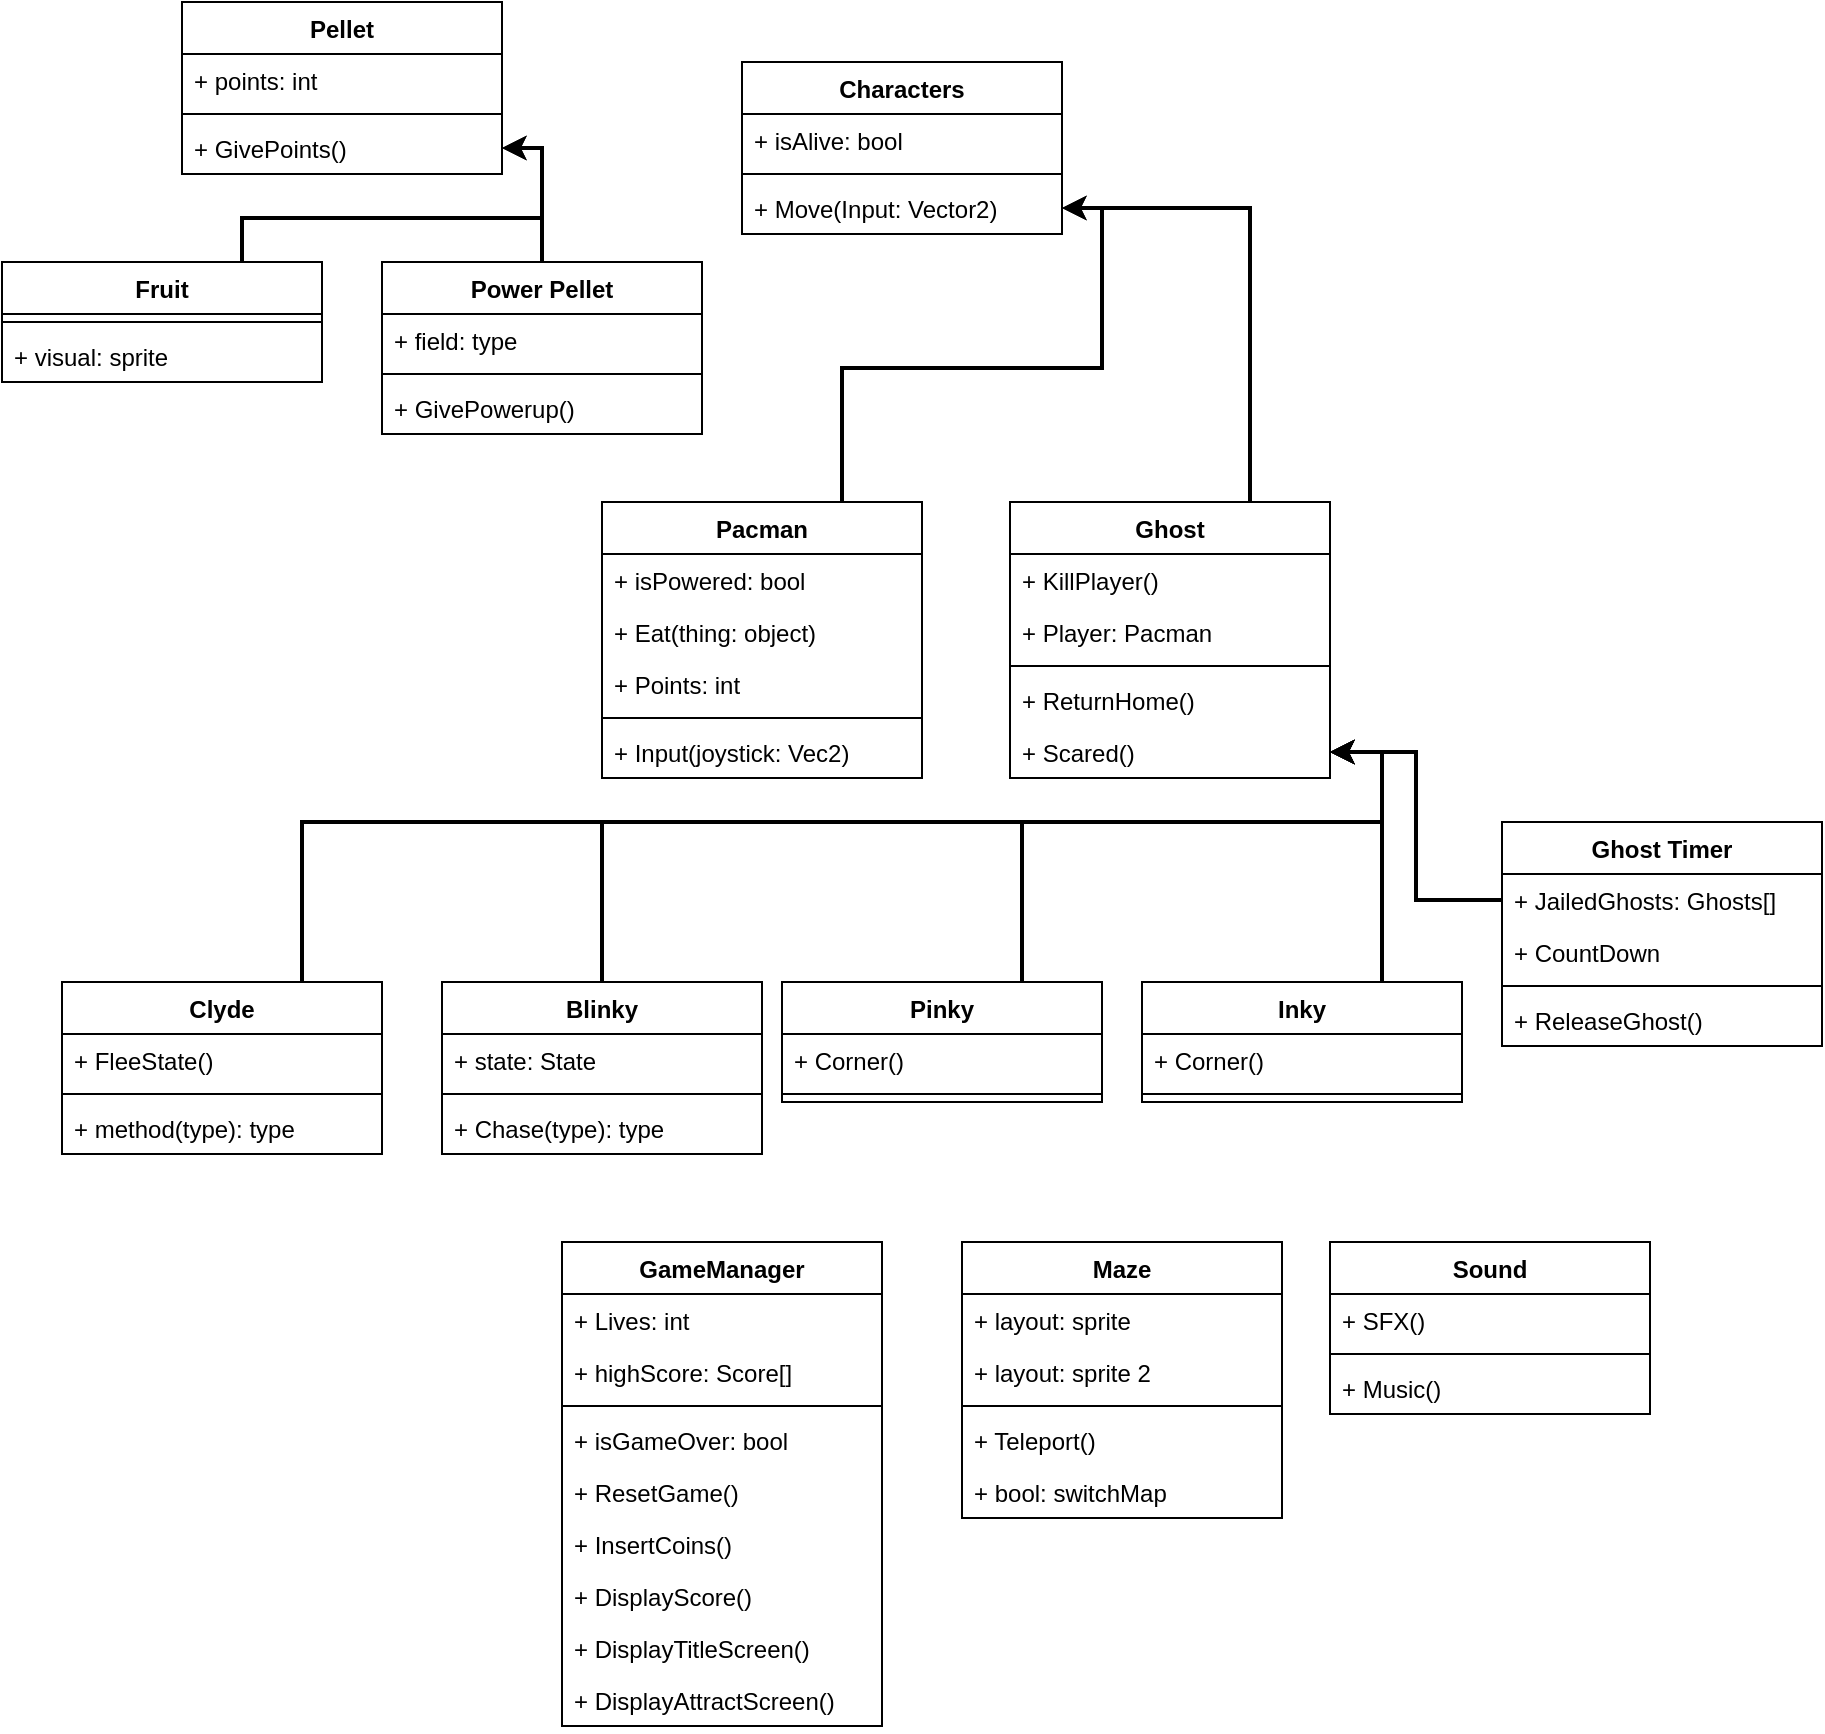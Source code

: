 <mxfile version="27.1.6">
  <diagram name="Page-1" id="9QtRuqR8rEv3fwrVjtnL">
    <mxGraphModel dx="3258" dy="2507" grid="1" gridSize="10" guides="1" tooltips="1" connect="1" arrows="1" fold="1" page="1" pageScale="1" pageWidth="827" pageHeight="1169" math="0" shadow="0">
      <root>
        <mxCell id="0" />
        <mxCell id="1" parent="0" />
        <mxCell id="lzwGe7ypfGUDHukzvP_b-1" style="edgeStyle=orthogonalEdgeStyle;rounded=0;orthogonalLoop=1;jettySize=auto;html=1;exitX=0.75;exitY=0;exitDx=0;exitDy=0;entryX=1;entryY=0.5;entryDx=0;entryDy=0;strokeWidth=2;" edge="1" parent="1" source="lzwGe7ypfGUDHukzvP_b-2" target="lzwGe7ypfGUDHukzvP_b-53">
          <mxGeometry relative="1" as="geometry" />
        </mxCell>
        <mxCell id="lzwGe7ypfGUDHukzvP_b-2" value="Pacman" style="swimlane;fontStyle=1;align=center;verticalAlign=top;childLayout=stackLayout;horizontal=1;startSize=26;horizontalStack=0;resizeParent=1;resizeParentMax=0;resizeLast=0;collapsible=1;marginBottom=0;whiteSpace=wrap;html=1;" vertex="1" parent="1">
          <mxGeometry x="50" y="-30" width="160" height="138" as="geometry">
            <mxRectangle x="40" y="30" width="80" height="30" as="alternateBounds" />
          </mxGeometry>
        </mxCell>
        <mxCell id="lzwGe7ypfGUDHukzvP_b-3" value="+ isPowered: bool&lt;span style=&quot;color: rgba(0, 0, 0, 0); font-family: monospace; font-size: 0px; text-wrap-mode: nowrap;&quot;&gt;%3CmxGraphModel%3E%3Croot%3E%3CmxCell%20id%3D%220%22%2F%3E%3CmxCell%20id%3D%221%22%20parent%3D%220%22%2F%3E%3CmxCell%20id%3D%222%22%20value%3D%22%2B%20Points%3A%20int%22%20style%3D%22text%3BstrokeColor%3Dnone%3BfillColor%3Dnone%3Balign%3Dleft%3BverticalAlign%3Dtop%3BspacingLeft%3D4%3BspacingRight%3D4%3Boverflow%3Dhidden%3Brotatable%3D0%3Bpoints%3D%5B%5B0%2C0.5%5D%2C%5B1%2C0.5%5D%5D%3BportConstraint%3Deastwest%3BwhiteSpace%3Dwrap%3Bhtml%3D1%3B%22%20vertex%3D%221%22%20parent%3D%221%22%3E%3CmxGeometry%20x%3D%2240%22%20y%3D%2256%22%20width%3D%22160%22%20height%3D%2226%22%20as%3D%22geometry%22%2F%3E%3C%2FmxCell%3E%3C%2Froot%3E%3C%2FmxGraphModel%3E&lt;/span&gt;" style="text;strokeColor=none;fillColor=none;align=left;verticalAlign=top;spacingLeft=4;spacingRight=4;overflow=hidden;rotatable=0;points=[[0,0.5],[1,0.5]];portConstraint=eastwest;whiteSpace=wrap;html=1;" vertex="1" parent="lzwGe7ypfGUDHukzvP_b-2">
          <mxGeometry y="26" width="160" height="26" as="geometry" />
        </mxCell>
        <mxCell id="lzwGe7ypfGUDHukzvP_b-4" value="+ Eat(thing: object)" style="text;strokeColor=none;fillColor=none;align=left;verticalAlign=top;spacingLeft=4;spacingRight=4;overflow=hidden;rotatable=0;points=[[0,0.5],[1,0.5]];portConstraint=eastwest;whiteSpace=wrap;html=1;" vertex="1" parent="lzwGe7ypfGUDHukzvP_b-2">
          <mxGeometry y="52" width="160" height="26" as="geometry" />
        </mxCell>
        <mxCell id="lzwGe7ypfGUDHukzvP_b-5" value="+ Points: int" style="text;strokeColor=none;fillColor=none;align=left;verticalAlign=top;spacingLeft=4;spacingRight=4;overflow=hidden;rotatable=0;points=[[0,0.5],[1,0.5]];portConstraint=eastwest;whiteSpace=wrap;html=1;" vertex="1" parent="lzwGe7ypfGUDHukzvP_b-2">
          <mxGeometry y="78" width="160" height="26" as="geometry" />
        </mxCell>
        <mxCell id="lzwGe7ypfGUDHukzvP_b-6" value="" style="line;strokeWidth=1;fillColor=none;align=left;verticalAlign=middle;spacingTop=-1;spacingLeft=3;spacingRight=3;rotatable=0;labelPosition=right;points=[];portConstraint=eastwest;strokeColor=inherit;" vertex="1" parent="lzwGe7ypfGUDHukzvP_b-2">
          <mxGeometry y="104" width="160" height="8" as="geometry" />
        </mxCell>
        <mxCell id="lzwGe7ypfGUDHukzvP_b-7" value="+ Input(joystick: Vec2)" style="text;strokeColor=none;fillColor=none;align=left;verticalAlign=top;spacingLeft=4;spacingRight=4;overflow=hidden;rotatable=0;points=[[0,0.5],[1,0.5]];portConstraint=eastwest;whiteSpace=wrap;html=1;" vertex="1" parent="lzwGe7ypfGUDHukzvP_b-2">
          <mxGeometry y="112" width="160" height="26" as="geometry" />
        </mxCell>
        <mxCell id="lzwGe7ypfGUDHukzvP_b-8" style="edgeStyle=orthogonalEdgeStyle;rounded=0;orthogonalLoop=1;jettySize=auto;html=1;exitX=0.75;exitY=0;exitDx=0;exitDy=0;entryX=1;entryY=0.5;entryDx=0;entryDy=0;strokeWidth=2;" edge="1" parent="1" source="lzwGe7ypfGUDHukzvP_b-9" target="lzwGe7ypfGUDHukzvP_b-53">
          <mxGeometry relative="1" as="geometry" />
        </mxCell>
        <mxCell id="lzwGe7ypfGUDHukzvP_b-9" value="Ghost" style="swimlane;fontStyle=1;align=center;verticalAlign=top;childLayout=stackLayout;horizontal=1;startSize=26;horizontalStack=0;resizeParent=1;resizeParentMax=0;resizeLast=0;collapsible=1;marginBottom=0;whiteSpace=wrap;html=1;" vertex="1" parent="1">
          <mxGeometry x="254" y="-30" width="160" height="138" as="geometry" />
        </mxCell>
        <mxCell id="lzwGe7ypfGUDHukzvP_b-10" value="+ KillPlayer()&lt;span style=&quot;color: rgba(0, 0, 0, 0); font-family: monospace; font-size: 0px; text-wrap-mode: nowrap;&quot;&gt;%3CmxGraphModel%3E%3Croot%3E%3CmxCell%20id%3D%220%22%2F%3E%3CmxCell%20id%3D%221%22%20parent%3D%220%22%2F%3E%3CmxCell%20id%3D%222%22%20value%3D%22%2B%20Points%3A%20int%22%20style%3D%22text%3BstrokeColor%3Dnone%3BfillColor%3Dnone%3Balign%3Dleft%3BverticalAlign%3Dtop%3BspacingLeft%3D4%3BspacingRight%3D4%3Boverflow%3Dhidden%3Brotatable%3D0%3Bpoints%3D%5B%5B0%2C0.5%5D%2C%5B1%2C0.5%5D%5D%3BportConstraint%3Deastwest%3BwhiteSpace%3Dwrap%3Bhtml%3D1%3B%22%20vertex%3D%221%22%20parent%3D%221%22%3E%3CmxGeometry%20x%3D%2240%22%20y%3D%2256%22%20width%3D%22160%22%20height%3D%2226%22%20as%3D%22geometry%22%2F%3E%3C%2FmxCell%3E%3C%2Froot%3E%3C%2FmxGraphModel%3E&lt;/span&gt;&lt;span style=&quot;color: rgba(0, 0, 0, 0); font-family: monospace; font-size: 0px; text-wrap-mode: nowrap;&quot;&gt;%3CmxGraphModel%3E%3Croot%3E%3CmxCell%20id%3D%220%22%2F%3E%3CmxCell%20id%3D%221%22%20parent%3D%220%22%2F%3E%3CmxCell%20id%3D%222%22%20value%3D%22%2B%20Points%3A%20int%22%20style%3D%22text%3BstrokeColor%3Dnone%3BfillColor%3Dnone%3Balign%3Dleft%3BverticalAlign%3Dtop%3BspacingLeft%3D4%3BspacingRight%3D4%3Boverflow%3Dhidden%3Brotatable%3D0%3Bpoints%3D%5B%5B0%2C0.5%5D%2C%5B1%2C0.5%5D%5D%3BportConstraint%3Deastwest%3BwhiteSpace%3Dwrap%3Bhtml%3D1%3B%22%20vertex%3D%221%22%20parent%3D%221%22%3E%3CmxGeometry%20x%3D%2240%22%20y%3D%2256%22%20width%3D%22160%22%20height%3D%2226%22%20as%3D%22geometry%22%2F%3E%3C%2FmxCell%3E%3C%2Froot%3E%3C%2FmxGraphModel%3E&lt;/span&gt;" style="text;strokeColor=none;fillColor=none;align=left;verticalAlign=top;spacingLeft=4;spacingRight=4;overflow=hidden;rotatable=0;points=[[0,0.5],[1,0.5]];portConstraint=eastwest;whiteSpace=wrap;html=1;" vertex="1" parent="lzwGe7ypfGUDHukzvP_b-9">
          <mxGeometry y="26" width="160" height="26" as="geometry" />
        </mxCell>
        <mxCell id="lzwGe7ypfGUDHukzvP_b-11" value="+ Player: Pacman" style="text;strokeColor=none;fillColor=none;align=left;verticalAlign=top;spacingLeft=4;spacingRight=4;overflow=hidden;rotatable=0;points=[[0,0.5],[1,0.5]];portConstraint=eastwest;whiteSpace=wrap;html=1;" vertex="1" parent="lzwGe7ypfGUDHukzvP_b-9">
          <mxGeometry y="52" width="160" height="26" as="geometry" />
        </mxCell>
        <mxCell id="lzwGe7ypfGUDHukzvP_b-12" value="" style="line;strokeWidth=1;fillColor=none;align=left;verticalAlign=middle;spacingTop=-1;spacingLeft=3;spacingRight=3;rotatable=0;labelPosition=right;points=[];portConstraint=eastwest;strokeColor=inherit;" vertex="1" parent="lzwGe7ypfGUDHukzvP_b-9">
          <mxGeometry y="78" width="160" height="8" as="geometry" />
        </mxCell>
        <mxCell id="lzwGe7ypfGUDHukzvP_b-13" value="+ ReturnHome()" style="text;strokeColor=none;fillColor=none;align=left;verticalAlign=top;spacingLeft=4;spacingRight=4;overflow=hidden;rotatable=0;points=[[0,0.5],[1,0.5]];portConstraint=eastwest;whiteSpace=wrap;html=1;" vertex="1" parent="lzwGe7ypfGUDHukzvP_b-9">
          <mxGeometry y="86" width="160" height="26" as="geometry" />
        </mxCell>
        <mxCell id="lzwGe7ypfGUDHukzvP_b-14" value="+ Scared()" style="text;strokeColor=none;fillColor=none;align=left;verticalAlign=top;spacingLeft=4;spacingRight=4;overflow=hidden;rotatable=0;points=[[0,0.5],[1,0.5]];portConstraint=eastwest;whiteSpace=wrap;html=1;" vertex="1" parent="lzwGe7ypfGUDHukzvP_b-9">
          <mxGeometry y="112" width="160" height="26" as="geometry" />
        </mxCell>
        <mxCell id="lzwGe7ypfGUDHukzvP_b-15" value="Pellet" style="swimlane;fontStyle=1;align=center;verticalAlign=top;childLayout=stackLayout;horizontal=1;startSize=26;horizontalStack=0;resizeParent=1;resizeParentMax=0;resizeLast=0;collapsible=1;marginBottom=0;whiteSpace=wrap;html=1;" vertex="1" parent="1">
          <mxGeometry x="-160" y="-280" width="160" height="86" as="geometry" />
        </mxCell>
        <mxCell id="lzwGe7ypfGUDHukzvP_b-16" value="+ points: int" style="text;strokeColor=none;fillColor=none;align=left;verticalAlign=top;spacingLeft=4;spacingRight=4;overflow=hidden;rotatable=0;points=[[0,0.5],[1,0.5]];portConstraint=eastwest;whiteSpace=wrap;html=1;" vertex="1" parent="lzwGe7ypfGUDHukzvP_b-15">
          <mxGeometry y="26" width="160" height="26" as="geometry" />
        </mxCell>
        <mxCell id="lzwGe7ypfGUDHukzvP_b-17" value="" style="line;strokeWidth=1;fillColor=none;align=left;verticalAlign=middle;spacingTop=-1;spacingLeft=3;spacingRight=3;rotatable=0;labelPosition=right;points=[];portConstraint=eastwest;strokeColor=inherit;" vertex="1" parent="lzwGe7ypfGUDHukzvP_b-15">
          <mxGeometry y="52" width="160" height="8" as="geometry" />
        </mxCell>
        <mxCell id="lzwGe7ypfGUDHukzvP_b-18" value="+ GivePoints()" style="text;strokeColor=none;fillColor=none;align=left;verticalAlign=top;spacingLeft=4;spacingRight=4;overflow=hidden;rotatable=0;points=[[0,0.5],[1,0.5]];portConstraint=eastwest;whiteSpace=wrap;html=1;" vertex="1" parent="lzwGe7ypfGUDHukzvP_b-15">
          <mxGeometry y="60" width="160" height="26" as="geometry" />
        </mxCell>
        <mxCell id="lzwGe7ypfGUDHukzvP_b-19" value="Ghost Timer" style="swimlane;fontStyle=1;align=center;verticalAlign=top;childLayout=stackLayout;horizontal=1;startSize=26;horizontalStack=0;resizeParent=1;resizeParentMax=0;resizeLast=0;collapsible=1;marginBottom=0;whiteSpace=wrap;html=1;" vertex="1" parent="1">
          <mxGeometry x="500" y="130" width="160" height="112" as="geometry" />
        </mxCell>
        <mxCell id="lzwGe7ypfGUDHukzvP_b-20" value="+ JailedGhosts: Ghosts[]" style="text;strokeColor=none;fillColor=none;align=left;verticalAlign=top;spacingLeft=4;spacingRight=4;overflow=hidden;rotatable=0;points=[[0,0.5],[1,0.5]];portConstraint=eastwest;whiteSpace=wrap;html=1;" vertex="1" parent="lzwGe7ypfGUDHukzvP_b-19">
          <mxGeometry y="26" width="160" height="26" as="geometry" />
        </mxCell>
        <mxCell id="lzwGe7ypfGUDHukzvP_b-21" value="+ CountDown" style="text;strokeColor=none;fillColor=none;align=left;verticalAlign=top;spacingLeft=4;spacingRight=4;overflow=hidden;rotatable=0;points=[[0,0.5],[1,0.5]];portConstraint=eastwest;whiteSpace=wrap;html=1;" vertex="1" parent="lzwGe7ypfGUDHukzvP_b-19">
          <mxGeometry y="52" width="160" height="26" as="geometry" />
        </mxCell>
        <mxCell id="lzwGe7ypfGUDHukzvP_b-22" value="" style="line;strokeWidth=1;fillColor=none;align=left;verticalAlign=middle;spacingTop=-1;spacingLeft=3;spacingRight=3;rotatable=0;labelPosition=right;points=[];portConstraint=eastwest;strokeColor=inherit;" vertex="1" parent="lzwGe7ypfGUDHukzvP_b-19">
          <mxGeometry y="78" width="160" height="8" as="geometry" />
        </mxCell>
        <mxCell id="lzwGe7ypfGUDHukzvP_b-23" value="+ ReleaseGhost()" style="text;strokeColor=none;fillColor=none;align=left;verticalAlign=top;spacingLeft=4;spacingRight=4;overflow=hidden;rotatable=0;points=[[0,0.5],[1,0.5]];portConstraint=eastwest;whiteSpace=wrap;html=1;" vertex="1" parent="lzwGe7ypfGUDHukzvP_b-19">
          <mxGeometry y="86" width="160" height="26" as="geometry" />
        </mxCell>
        <mxCell id="lzwGe7ypfGUDHukzvP_b-24" value="Sound" style="swimlane;fontStyle=1;align=center;verticalAlign=top;childLayout=stackLayout;horizontal=1;startSize=26;horizontalStack=0;resizeParent=1;resizeParentMax=0;resizeLast=0;collapsible=1;marginBottom=0;whiteSpace=wrap;html=1;" vertex="1" parent="1">
          <mxGeometry x="414" y="340" width="160" height="86" as="geometry" />
        </mxCell>
        <mxCell id="lzwGe7ypfGUDHukzvP_b-25" value="+ SFX()" style="text;strokeColor=none;fillColor=none;align=left;verticalAlign=top;spacingLeft=4;spacingRight=4;overflow=hidden;rotatable=0;points=[[0,0.5],[1,0.5]];portConstraint=eastwest;whiteSpace=wrap;html=1;" vertex="1" parent="lzwGe7ypfGUDHukzvP_b-24">
          <mxGeometry y="26" width="160" height="26" as="geometry" />
        </mxCell>
        <mxCell id="lzwGe7ypfGUDHukzvP_b-26" value="" style="line;strokeWidth=1;fillColor=none;align=left;verticalAlign=middle;spacingTop=-1;spacingLeft=3;spacingRight=3;rotatable=0;labelPosition=right;points=[];portConstraint=eastwest;strokeColor=inherit;" vertex="1" parent="lzwGe7ypfGUDHukzvP_b-24">
          <mxGeometry y="52" width="160" height="8" as="geometry" />
        </mxCell>
        <mxCell id="lzwGe7ypfGUDHukzvP_b-27" value="+ Music()" style="text;strokeColor=none;fillColor=none;align=left;verticalAlign=top;spacingLeft=4;spacingRight=4;overflow=hidden;rotatable=0;points=[[0,0.5],[1,0.5]];portConstraint=eastwest;whiteSpace=wrap;html=1;" vertex="1" parent="lzwGe7ypfGUDHukzvP_b-24">
          <mxGeometry y="60" width="160" height="26" as="geometry" />
        </mxCell>
        <mxCell id="lzwGe7ypfGUDHukzvP_b-28" value="Maze" style="swimlane;fontStyle=1;align=center;verticalAlign=top;childLayout=stackLayout;horizontal=1;startSize=26;horizontalStack=0;resizeParent=1;resizeParentMax=0;resizeLast=0;collapsible=1;marginBottom=0;whiteSpace=wrap;html=1;" vertex="1" parent="1">
          <mxGeometry x="230" y="340" width="160" height="138" as="geometry" />
        </mxCell>
        <mxCell id="lzwGe7ypfGUDHukzvP_b-29" value="+ layout: sprite" style="text;strokeColor=none;fillColor=none;align=left;verticalAlign=top;spacingLeft=4;spacingRight=4;overflow=hidden;rotatable=0;points=[[0,0.5],[1,0.5]];portConstraint=eastwest;whiteSpace=wrap;html=1;" vertex="1" parent="lzwGe7ypfGUDHukzvP_b-28">
          <mxGeometry y="26" width="160" height="26" as="geometry" />
        </mxCell>
        <mxCell id="lzwGe7ypfGUDHukzvP_b-74" value="+ layout: sprite 2" style="text;strokeColor=none;fillColor=none;align=left;verticalAlign=top;spacingLeft=4;spacingRight=4;overflow=hidden;rotatable=0;points=[[0,0.5],[1,0.5]];portConstraint=eastwest;whiteSpace=wrap;html=1;" vertex="1" parent="lzwGe7ypfGUDHukzvP_b-28">
          <mxGeometry y="52" width="160" height="26" as="geometry" />
        </mxCell>
        <mxCell id="lzwGe7ypfGUDHukzvP_b-30" value="" style="line;strokeWidth=1;fillColor=none;align=left;verticalAlign=middle;spacingTop=-1;spacingLeft=3;spacingRight=3;rotatable=0;labelPosition=right;points=[];portConstraint=eastwest;strokeColor=inherit;" vertex="1" parent="lzwGe7ypfGUDHukzvP_b-28">
          <mxGeometry y="78" width="160" height="8" as="geometry" />
        </mxCell>
        <mxCell id="lzwGe7ypfGUDHukzvP_b-31" value="+ Teleport()" style="text;strokeColor=none;fillColor=none;align=left;verticalAlign=top;spacingLeft=4;spacingRight=4;overflow=hidden;rotatable=0;points=[[0,0.5],[1,0.5]];portConstraint=eastwest;whiteSpace=wrap;html=1;" vertex="1" parent="lzwGe7ypfGUDHukzvP_b-28">
          <mxGeometry y="86" width="160" height="26" as="geometry" />
        </mxCell>
        <mxCell id="lzwGe7ypfGUDHukzvP_b-75" value="+ bool: switchMap" style="text;strokeColor=none;fillColor=none;align=left;verticalAlign=top;spacingLeft=4;spacingRight=4;overflow=hidden;rotatable=0;points=[[0,0.5],[1,0.5]];portConstraint=eastwest;whiteSpace=wrap;html=1;" vertex="1" parent="lzwGe7ypfGUDHukzvP_b-28">
          <mxGeometry y="112" width="160" height="26" as="geometry" />
        </mxCell>
        <mxCell id="lzwGe7ypfGUDHukzvP_b-32" style="edgeStyle=orthogonalEdgeStyle;rounded=0;orthogonalLoop=1;jettySize=auto;html=1;exitX=0.5;exitY=0;exitDx=0;exitDy=0;entryX=1;entryY=0.5;entryDx=0;entryDy=0;strokeWidth=2;" edge="1" parent="1" source="lzwGe7ypfGUDHukzvP_b-33" target="lzwGe7ypfGUDHukzvP_b-14">
          <mxGeometry relative="1" as="geometry">
            <Array as="points">
              <mxPoint x="50" y="130" />
              <mxPoint x="440" y="130" />
              <mxPoint x="440" y="95" />
            </Array>
          </mxGeometry>
        </mxCell>
        <mxCell id="lzwGe7ypfGUDHukzvP_b-33" value="Blinky" style="swimlane;fontStyle=1;align=center;verticalAlign=top;childLayout=stackLayout;horizontal=1;startSize=26;horizontalStack=0;resizeParent=1;resizeParentMax=0;resizeLast=0;collapsible=1;marginBottom=0;whiteSpace=wrap;html=1;" vertex="1" parent="1">
          <mxGeometry x="-30" y="210" width="160" height="86" as="geometry" />
        </mxCell>
        <mxCell id="lzwGe7ypfGUDHukzvP_b-34" value="+ state: State" style="text;strokeColor=none;fillColor=none;align=left;verticalAlign=top;spacingLeft=4;spacingRight=4;overflow=hidden;rotatable=0;points=[[0,0.5],[1,0.5]];portConstraint=eastwest;whiteSpace=wrap;html=1;" vertex="1" parent="lzwGe7ypfGUDHukzvP_b-33">
          <mxGeometry y="26" width="160" height="26" as="geometry" />
        </mxCell>
        <mxCell id="lzwGe7ypfGUDHukzvP_b-35" value="" style="line;strokeWidth=1;fillColor=none;align=left;verticalAlign=middle;spacingTop=-1;spacingLeft=3;spacingRight=3;rotatable=0;labelPosition=right;points=[];portConstraint=eastwest;strokeColor=inherit;" vertex="1" parent="lzwGe7ypfGUDHukzvP_b-33">
          <mxGeometry y="52" width="160" height="8" as="geometry" />
        </mxCell>
        <mxCell id="lzwGe7ypfGUDHukzvP_b-36" value="+ Chase(type): type" style="text;strokeColor=none;fillColor=none;align=left;verticalAlign=top;spacingLeft=4;spacingRight=4;overflow=hidden;rotatable=0;points=[[0,0.5],[1,0.5]];portConstraint=eastwest;whiteSpace=wrap;html=1;" vertex="1" parent="lzwGe7ypfGUDHukzvP_b-33">
          <mxGeometry y="60" width="160" height="26" as="geometry" />
        </mxCell>
        <mxCell id="lzwGe7ypfGUDHukzvP_b-37" style="edgeStyle=orthogonalEdgeStyle;rounded=0;orthogonalLoop=1;jettySize=auto;html=1;exitX=0.75;exitY=0;exitDx=0;exitDy=0;entryX=1;entryY=0.5;entryDx=0;entryDy=0;strokeWidth=2;" edge="1" parent="1" source="lzwGe7ypfGUDHukzvP_b-38" target="lzwGe7ypfGUDHukzvP_b-14">
          <mxGeometry relative="1" as="geometry">
            <Array as="points">
              <mxPoint x="270" y="130" />
              <mxPoint x="440" y="130" />
              <mxPoint x="440" y="70" />
            </Array>
          </mxGeometry>
        </mxCell>
        <mxCell id="lzwGe7ypfGUDHukzvP_b-38" value="Clyde" style="swimlane;fontStyle=1;align=center;verticalAlign=top;childLayout=stackLayout;horizontal=1;startSize=26;horizontalStack=0;resizeParent=1;resizeParentMax=0;resizeLast=0;collapsible=1;marginBottom=0;whiteSpace=wrap;html=1;" vertex="1" parent="1">
          <mxGeometry x="-220" y="210" width="160" height="86" as="geometry" />
        </mxCell>
        <mxCell id="lzwGe7ypfGUDHukzvP_b-39" value="+ FleeState()" style="text;strokeColor=none;fillColor=none;align=left;verticalAlign=top;spacingLeft=4;spacingRight=4;overflow=hidden;rotatable=0;points=[[0,0.5],[1,0.5]];portConstraint=eastwest;whiteSpace=wrap;html=1;" vertex="1" parent="lzwGe7ypfGUDHukzvP_b-38">
          <mxGeometry y="26" width="160" height="26" as="geometry" />
        </mxCell>
        <mxCell id="lzwGe7ypfGUDHukzvP_b-40" value="" style="line;strokeWidth=1;fillColor=none;align=left;verticalAlign=middle;spacingTop=-1;spacingLeft=3;spacingRight=3;rotatable=0;labelPosition=right;points=[];portConstraint=eastwest;strokeColor=inherit;" vertex="1" parent="lzwGe7ypfGUDHukzvP_b-38">
          <mxGeometry y="52" width="160" height="8" as="geometry" />
        </mxCell>
        <mxCell id="lzwGe7ypfGUDHukzvP_b-41" value="+ method(type): type" style="text;strokeColor=none;fillColor=none;align=left;verticalAlign=top;spacingLeft=4;spacingRight=4;overflow=hidden;rotatable=0;points=[[0,0.5],[1,0.5]];portConstraint=eastwest;whiteSpace=wrap;html=1;" vertex="1" parent="lzwGe7ypfGUDHukzvP_b-38">
          <mxGeometry y="60" width="160" height="26" as="geometry" />
        </mxCell>
        <mxCell id="lzwGe7ypfGUDHukzvP_b-42" style="edgeStyle=orthogonalEdgeStyle;rounded=0;orthogonalLoop=1;jettySize=auto;html=1;exitX=0.75;exitY=0;exitDx=0;exitDy=0;entryX=1;entryY=0.5;entryDx=0;entryDy=0;strokeWidth=2;" edge="1" parent="1" source="lzwGe7ypfGUDHukzvP_b-43" target="lzwGe7ypfGUDHukzvP_b-14">
          <mxGeometry relative="1" as="geometry" />
        </mxCell>
        <mxCell id="lzwGe7ypfGUDHukzvP_b-43" value="Inky" style="swimlane;fontStyle=1;align=center;verticalAlign=top;childLayout=stackLayout;horizontal=1;startSize=26;horizontalStack=0;resizeParent=1;resizeParentMax=0;resizeLast=0;collapsible=1;marginBottom=0;whiteSpace=wrap;html=1;" vertex="1" parent="1">
          <mxGeometry x="320" y="210" width="160" height="60" as="geometry" />
        </mxCell>
        <mxCell id="lzwGe7ypfGUDHukzvP_b-44" value="+ Corner()" style="text;strokeColor=none;fillColor=none;align=left;verticalAlign=top;spacingLeft=4;spacingRight=4;overflow=hidden;rotatable=0;points=[[0,0.5],[1,0.5]];portConstraint=eastwest;whiteSpace=wrap;html=1;" vertex="1" parent="lzwGe7ypfGUDHukzvP_b-43">
          <mxGeometry y="26" width="160" height="26" as="geometry" />
        </mxCell>
        <mxCell id="lzwGe7ypfGUDHukzvP_b-45" value="" style="line;strokeWidth=1;fillColor=none;align=left;verticalAlign=middle;spacingTop=-1;spacingLeft=3;spacingRight=3;rotatable=0;labelPosition=right;points=[];portConstraint=eastwest;strokeColor=inherit;" vertex="1" parent="lzwGe7ypfGUDHukzvP_b-43">
          <mxGeometry y="52" width="160" height="8" as="geometry" />
        </mxCell>
        <mxCell id="lzwGe7ypfGUDHukzvP_b-46" style="edgeStyle=orthogonalEdgeStyle;rounded=0;orthogonalLoop=1;jettySize=auto;html=1;exitX=0.75;exitY=0;exitDx=0;exitDy=0;entryX=1;entryY=0.5;entryDx=0;entryDy=0;strokeWidth=2;" edge="1" parent="1" source="lzwGe7ypfGUDHukzvP_b-47" target="lzwGe7ypfGUDHukzvP_b-14">
          <mxGeometry relative="1" as="geometry">
            <Array as="points">
              <mxPoint x="270" y="130" />
              <mxPoint x="440" y="130" />
              <mxPoint x="440" y="69" />
            </Array>
          </mxGeometry>
        </mxCell>
        <mxCell id="lzwGe7ypfGUDHukzvP_b-47" value="Pinky" style="swimlane;fontStyle=1;align=center;verticalAlign=top;childLayout=stackLayout;horizontal=1;startSize=26;horizontalStack=0;resizeParent=1;resizeParentMax=0;resizeLast=0;collapsible=1;marginBottom=0;whiteSpace=wrap;html=1;" vertex="1" parent="1">
          <mxGeometry x="140" y="210" width="160" height="60" as="geometry" />
        </mxCell>
        <mxCell id="lzwGe7ypfGUDHukzvP_b-48" value="+ Corner()" style="text;strokeColor=none;fillColor=none;align=left;verticalAlign=top;spacingLeft=4;spacingRight=4;overflow=hidden;rotatable=0;points=[[0,0.5],[1,0.5]];portConstraint=eastwest;whiteSpace=wrap;html=1;" vertex="1" parent="lzwGe7ypfGUDHukzvP_b-47">
          <mxGeometry y="26" width="160" height="26" as="geometry" />
        </mxCell>
        <mxCell id="lzwGe7ypfGUDHukzvP_b-49" value="" style="line;strokeWidth=1;fillColor=none;align=left;verticalAlign=middle;spacingTop=-1;spacingLeft=3;spacingRight=3;rotatable=0;labelPosition=right;points=[];portConstraint=eastwest;strokeColor=inherit;" vertex="1" parent="lzwGe7ypfGUDHukzvP_b-47">
          <mxGeometry y="52" width="160" height="8" as="geometry" />
        </mxCell>
        <mxCell id="lzwGe7ypfGUDHukzvP_b-50" value="Characters&lt;div&gt;&lt;br&gt;&lt;/div&gt;" style="swimlane;fontStyle=1;align=center;verticalAlign=top;childLayout=stackLayout;horizontal=1;startSize=26;horizontalStack=0;resizeParent=1;resizeParentMax=0;resizeLast=0;collapsible=1;marginBottom=0;whiteSpace=wrap;html=1;" vertex="1" parent="1">
          <mxGeometry x="120" y="-250" width="160" height="86" as="geometry" />
        </mxCell>
        <mxCell id="lzwGe7ypfGUDHukzvP_b-51" value="+ isAlive: bool" style="text;strokeColor=none;fillColor=none;align=left;verticalAlign=top;spacingLeft=4;spacingRight=4;overflow=hidden;rotatable=0;points=[[0,0.5],[1,0.5]];portConstraint=eastwest;whiteSpace=wrap;html=1;" vertex="1" parent="lzwGe7ypfGUDHukzvP_b-50">
          <mxGeometry y="26" width="160" height="26" as="geometry" />
        </mxCell>
        <mxCell id="lzwGe7ypfGUDHukzvP_b-52" value="" style="line;strokeWidth=1;fillColor=none;align=left;verticalAlign=middle;spacingTop=-1;spacingLeft=3;spacingRight=3;rotatable=0;labelPosition=right;points=[];portConstraint=eastwest;strokeColor=inherit;" vertex="1" parent="lzwGe7ypfGUDHukzvP_b-50">
          <mxGeometry y="52" width="160" height="8" as="geometry" />
        </mxCell>
        <mxCell id="lzwGe7ypfGUDHukzvP_b-53" value="+ Move(Input: Vector2)" style="text;strokeColor=none;fillColor=none;align=left;verticalAlign=top;spacingLeft=4;spacingRight=4;overflow=hidden;rotatable=0;points=[[0,0.5],[1,0.5]];portConstraint=eastwest;whiteSpace=wrap;html=1;" vertex="1" parent="lzwGe7ypfGUDHukzvP_b-50">
          <mxGeometry y="60" width="160" height="26" as="geometry" />
        </mxCell>
        <mxCell id="lzwGe7ypfGUDHukzvP_b-54" style="edgeStyle=orthogonalEdgeStyle;rounded=0;orthogonalLoop=1;jettySize=auto;html=1;exitX=0.5;exitY=0;exitDx=0;exitDy=0;entryX=1;entryY=0.5;entryDx=0;entryDy=0;strokeWidth=2;" edge="1" parent="1" source="lzwGe7ypfGUDHukzvP_b-55" target="lzwGe7ypfGUDHukzvP_b-18">
          <mxGeometry relative="1" as="geometry" />
        </mxCell>
        <mxCell id="lzwGe7ypfGUDHukzvP_b-55" value="Power Pellet" style="swimlane;fontStyle=1;align=center;verticalAlign=top;childLayout=stackLayout;horizontal=1;startSize=26;horizontalStack=0;resizeParent=1;resizeParentMax=0;resizeLast=0;collapsible=1;marginBottom=0;whiteSpace=wrap;html=1;" vertex="1" parent="1">
          <mxGeometry x="-60" y="-150" width="160" height="86" as="geometry" />
        </mxCell>
        <mxCell id="lzwGe7ypfGUDHukzvP_b-56" value="+ field: type" style="text;strokeColor=none;fillColor=none;align=left;verticalAlign=top;spacingLeft=4;spacingRight=4;overflow=hidden;rotatable=0;points=[[0,0.5],[1,0.5]];portConstraint=eastwest;whiteSpace=wrap;html=1;" vertex="1" parent="lzwGe7ypfGUDHukzvP_b-55">
          <mxGeometry y="26" width="160" height="26" as="geometry" />
        </mxCell>
        <mxCell id="lzwGe7ypfGUDHukzvP_b-57" value="" style="line;strokeWidth=1;fillColor=none;align=left;verticalAlign=middle;spacingTop=-1;spacingLeft=3;spacingRight=3;rotatable=0;labelPosition=right;points=[];portConstraint=eastwest;strokeColor=inherit;" vertex="1" parent="lzwGe7ypfGUDHukzvP_b-55">
          <mxGeometry y="52" width="160" height="8" as="geometry" />
        </mxCell>
        <mxCell id="lzwGe7ypfGUDHukzvP_b-58" value="+ GivePowerup()" style="text;strokeColor=none;fillColor=none;align=left;verticalAlign=top;spacingLeft=4;spacingRight=4;overflow=hidden;rotatable=0;points=[[0,0.5],[1,0.5]];portConstraint=eastwest;whiteSpace=wrap;html=1;" vertex="1" parent="lzwGe7ypfGUDHukzvP_b-55">
          <mxGeometry y="60" width="160" height="26" as="geometry" />
        </mxCell>
        <mxCell id="lzwGe7ypfGUDHukzvP_b-59" style="edgeStyle=orthogonalEdgeStyle;rounded=0;orthogonalLoop=1;jettySize=auto;html=1;exitX=0.75;exitY=0;exitDx=0;exitDy=0;entryX=1;entryY=0.5;entryDx=0;entryDy=0;strokeWidth=2;" edge="1" parent="1" source="lzwGe7ypfGUDHukzvP_b-60" target="lzwGe7ypfGUDHukzvP_b-18">
          <mxGeometry relative="1" as="geometry" />
        </mxCell>
        <mxCell id="lzwGe7ypfGUDHukzvP_b-60" value="Fruit" style="swimlane;fontStyle=1;align=center;verticalAlign=top;childLayout=stackLayout;horizontal=1;startSize=26;horizontalStack=0;resizeParent=1;resizeParentMax=0;resizeLast=0;collapsible=1;marginBottom=0;whiteSpace=wrap;html=1;" vertex="1" parent="1">
          <mxGeometry x="-250" y="-150" width="160" height="60" as="geometry" />
        </mxCell>
        <mxCell id="lzwGe7ypfGUDHukzvP_b-61" value="" style="line;strokeWidth=1;fillColor=none;align=left;verticalAlign=middle;spacingTop=-1;spacingLeft=3;spacingRight=3;rotatable=0;labelPosition=right;points=[];portConstraint=eastwest;strokeColor=inherit;" vertex="1" parent="lzwGe7ypfGUDHukzvP_b-60">
          <mxGeometry y="26" width="160" height="8" as="geometry" />
        </mxCell>
        <mxCell id="lzwGe7ypfGUDHukzvP_b-62" value="+ visual: sprite" style="text;strokeColor=none;fillColor=none;align=left;verticalAlign=top;spacingLeft=4;spacingRight=4;overflow=hidden;rotatable=0;points=[[0,0.5],[1,0.5]];portConstraint=eastwest;whiteSpace=wrap;html=1;" vertex="1" parent="lzwGe7ypfGUDHukzvP_b-60">
          <mxGeometry y="34" width="160" height="26" as="geometry" />
        </mxCell>
        <mxCell id="lzwGe7ypfGUDHukzvP_b-63" style="edgeStyle=orthogonalEdgeStyle;rounded=0;orthogonalLoop=1;jettySize=auto;html=1;exitX=0;exitY=0.5;exitDx=0;exitDy=0;entryX=1;entryY=0.5;entryDx=0;entryDy=0;strokeWidth=2;" edge="1" parent="1" source="lzwGe7ypfGUDHukzvP_b-20" target="lzwGe7ypfGUDHukzvP_b-14">
          <mxGeometry relative="1" as="geometry" />
        </mxCell>
        <mxCell id="lzwGe7ypfGUDHukzvP_b-64" value="GameManager" style="swimlane;fontStyle=1;align=center;verticalAlign=top;childLayout=stackLayout;horizontal=1;startSize=26;horizontalStack=0;resizeParent=1;resizeParentMax=0;resizeLast=0;collapsible=1;marginBottom=0;whiteSpace=wrap;html=1;" vertex="1" parent="1">
          <mxGeometry x="30" y="340" width="160" height="242" as="geometry" />
        </mxCell>
        <mxCell id="lzwGe7ypfGUDHukzvP_b-65" value="+ Lives: int" style="text;strokeColor=none;fillColor=none;align=left;verticalAlign=top;spacingLeft=4;spacingRight=4;overflow=hidden;rotatable=0;points=[[0,0.5],[1,0.5]];portConstraint=eastwest;whiteSpace=wrap;html=1;" vertex="1" parent="lzwGe7ypfGUDHukzvP_b-64">
          <mxGeometry y="26" width="160" height="26" as="geometry" />
        </mxCell>
        <mxCell id="lzwGe7ypfGUDHukzvP_b-66" value="+ highScore: Score[]" style="text;strokeColor=none;fillColor=none;align=left;verticalAlign=top;spacingLeft=4;spacingRight=4;overflow=hidden;rotatable=0;points=[[0,0.5],[1,0.5]];portConstraint=eastwest;whiteSpace=wrap;html=1;" vertex="1" parent="lzwGe7ypfGUDHukzvP_b-64">
          <mxGeometry y="52" width="160" height="26" as="geometry" />
        </mxCell>
        <mxCell id="lzwGe7ypfGUDHukzvP_b-67" value="" style="line;strokeWidth=1;fillColor=none;align=left;verticalAlign=middle;spacingTop=-1;spacingLeft=3;spacingRight=3;rotatable=0;labelPosition=right;points=[];portConstraint=eastwest;strokeColor=inherit;" vertex="1" parent="lzwGe7ypfGUDHukzvP_b-64">
          <mxGeometry y="78" width="160" height="8" as="geometry" />
        </mxCell>
        <mxCell id="lzwGe7ypfGUDHukzvP_b-68" value="+ isGameOver: bool" style="text;strokeColor=none;fillColor=none;align=left;verticalAlign=top;spacingLeft=4;spacingRight=4;overflow=hidden;rotatable=0;points=[[0,0.5],[1,0.5]];portConstraint=eastwest;whiteSpace=wrap;html=1;" vertex="1" parent="lzwGe7ypfGUDHukzvP_b-64">
          <mxGeometry y="86" width="160" height="26" as="geometry" />
        </mxCell>
        <mxCell id="lzwGe7ypfGUDHukzvP_b-69" value="+ ResetGame()" style="text;strokeColor=none;fillColor=none;align=left;verticalAlign=top;spacingLeft=4;spacingRight=4;overflow=hidden;rotatable=0;points=[[0,0.5],[1,0.5]];portConstraint=eastwest;whiteSpace=wrap;html=1;" vertex="1" parent="lzwGe7ypfGUDHukzvP_b-64">
          <mxGeometry y="112" width="160" height="26" as="geometry" />
        </mxCell>
        <mxCell id="lzwGe7ypfGUDHukzvP_b-70" value="+ InsertCoins()" style="text;strokeColor=none;fillColor=none;align=left;verticalAlign=top;spacingLeft=4;spacingRight=4;overflow=hidden;rotatable=0;points=[[0,0.5],[1,0.5]];portConstraint=eastwest;whiteSpace=wrap;html=1;" vertex="1" parent="lzwGe7ypfGUDHukzvP_b-64">
          <mxGeometry y="138" width="160" height="26" as="geometry" />
        </mxCell>
        <mxCell id="lzwGe7ypfGUDHukzvP_b-71" value="+ DisplayScore()" style="text;strokeColor=none;fillColor=none;align=left;verticalAlign=top;spacingLeft=4;spacingRight=4;overflow=hidden;rotatable=0;points=[[0,0.5],[1,0.5]];portConstraint=eastwest;whiteSpace=wrap;html=1;" vertex="1" parent="lzwGe7ypfGUDHukzvP_b-64">
          <mxGeometry y="164" width="160" height="26" as="geometry" />
        </mxCell>
        <mxCell id="lzwGe7ypfGUDHukzvP_b-72" value="+ DisplayTitleScreen()" style="text;strokeColor=none;fillColor=none;align=left;verticalAlign=top;spacingLeft=4;spacingRight=4;overflow=hidden;rotatable=0;points=[[0,0.5],[1,0.5]];portConstraint=eastwest;whiteSpace=wrap;html=1;" vertex="1" parent="lzwGe7ypfGUDHukzvP_b-64">
          <mxGeometry y="190" width="160" height="26" as="geometry" />
        </mxCell>
        <mxCell id="lzwGe7ypfGUDHukzvP_b-73" value="+ DisplayAttractScreen()" style="text;strokeColor=none;fillColor=none;align=left;verticalAlign=top;spacingLeft=4;spacingRight=4;overflow=hidden;rotatable=0;points=[[0,0.5],[1,0.5]];portConstraint=eastwest;whiteSpace=wrap;html=1;" vertex="1" parent="lzwGe7ypfGUDHukzvP_b-64">
          <mxGeometry y="216" width="160" height="26" as="geometry" />
        </mxCell>
      </root>
    </mxGraphModel>
  </diagram>
</mxfile>
